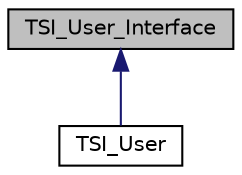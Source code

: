 digraph "TSI_User_Interface"
{
  edge [fontname="Helvetica",fontsize="10",labelfontname="Helvetica",labelfontsize="10"];
  node [fontname="Helvetica",fontsize="10",shape=record];
  Node0 [label="TSI_User_Interface",height=0.2,width=0.4,color="black", fillcolor="grey75", style="filled", fontcolor="black"];
  Node0 -> Node1 [dir="back",color="midnightblue",fontsize="10",style="solid",fontname="Helvetica"];
  Node1 [label="TSI_User",height=0.2,width=0.4,color="black", fillcolor="white", style="filled",URL="$d5/d08/class_t_s_i___client_1_1_models_1_1_t_s_i___user.html"];
}

